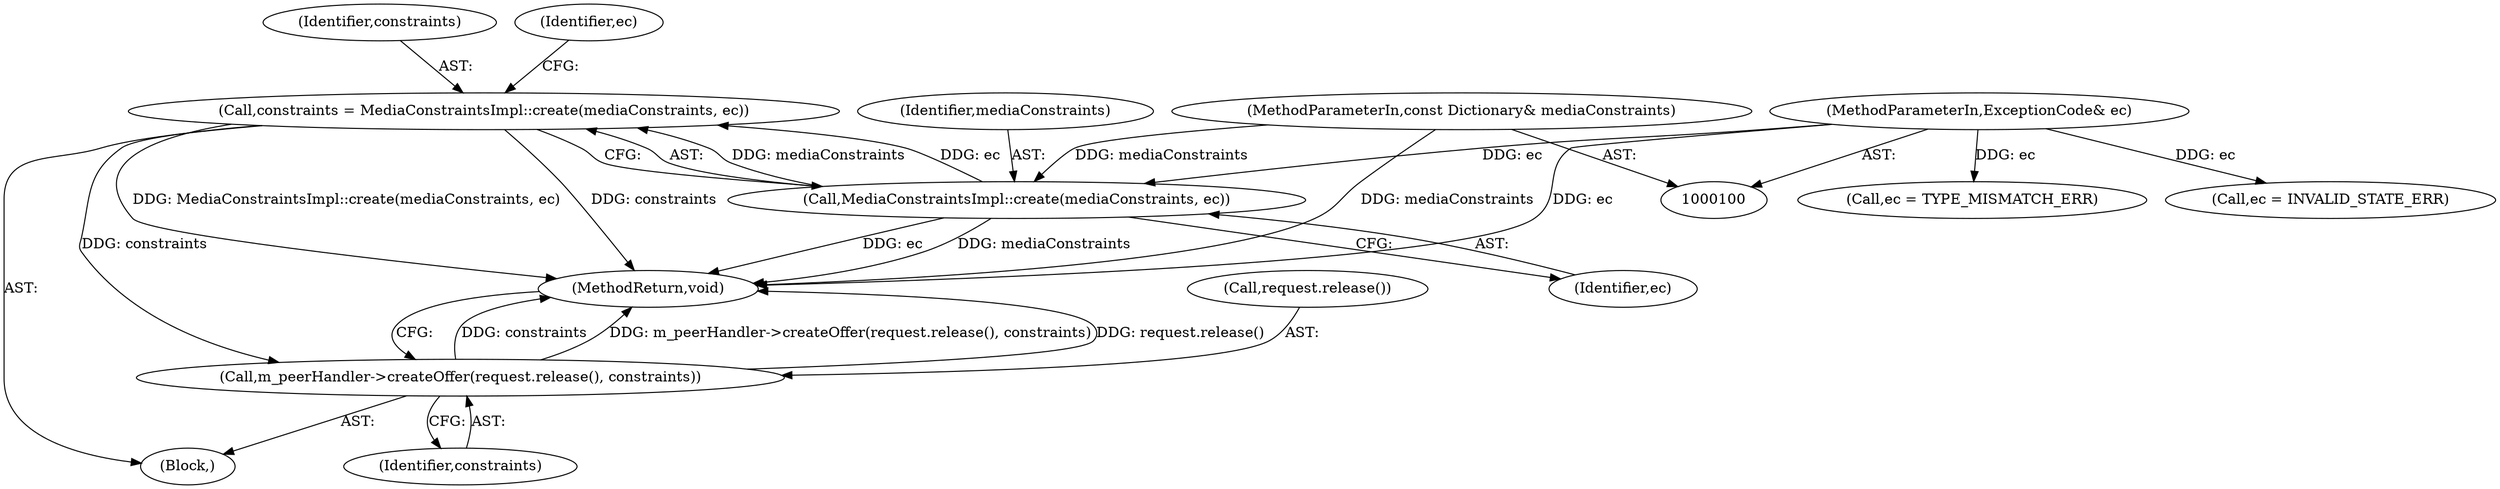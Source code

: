 digraph "0_Chrome_ab5e55ff333def909d025ac45da9ffa0d88a63f2@API" {
"1000128" [label="(Call,constraints = MediaConstraintsImpl::create(mediaConstraints, ec))"];
"1000130" [label="(Call,MediaConstraintsImpl::create(mediaConstraints, ec))"];
"1000103" [label="(MethodParameterIn,const Dictionary& mediaConstraints)"];
"1000104" [label="(MethodParameterIn,ExceptionCode& ec)"];
"1000144" [label="(Call,m_peerHandler->createOffer(request.release(), constraints))"];
"1000128" [label="(Call,constraints = MediaConstraintsImpl::create(mediaConstraints, ec))"];
"1000105" [label="(Block,)"];
"1000131" [label="(Identifier,mediaConstraints)"];
"1000104" [label="(MethodParameterIn,ExceptionCode& ec)"];
"1000145" [label="(Call,request.release())"];
"1000144" [label="(Call,m_peerHandler->createOffer(request.release(), constraints))"];
"1000123" [label="(Call,ec = TYPE_MISMATCH_ERR)"];
"1000103" [label="(MethodParameterIn,const Dictionary& mediaConstraints)"];
"1000130" [label="(Call,MediaConstraintsImpl::create(mediaConstraints, ec))"];
"1000147" [label="(MethodReturn,void)"];
"1000129" [label="(Identifier,constraints)"];
"1000134" [label="(Identifier,ec)"];
"1000132" [label="(Identifier,ec)"];
"1000115" [label="(Call,ec = INVALID_STATE_ERR)"];
"1000146" [label="(Identifier,constraints)"];
"1000128" -> "1000105"  [label="AST: "];
"1000128" -> "1000130"  [label="CFG: "];
"1000129" -> "1000128"  [label="AST: "];
"1000130" -> "1000128"  [label="AST: "];
"1000134" -> "1000128"  [label="CFG: "];
"1000128" -> "1000147"  [label="DDG: MediaConstraintsImpl::create(mediaConstraints, ec)"];
"1000128" -> "1000147"  [label="DDG: constraints"];
"1000130" -> "1000128"  [label="DDG: mediaConstraints"];
"1000130" -> "1000128"  [label="DDG: ec"];
"1000128" -> "1000144"  [label="DDG: constraints"];
"1000130" -> "1000132"  [label="CFG: "];
"1000131" -> "1000130"  [label="AST: "];
"1000132" -> "1000130"  [label="AST: "];
"1000130" -> "1000147"  [label="DDG: ec"];
"1000130" -> "1000147"  [label="DDG: mediaConstraints"];
"1000103" -> "1000130"  [label="DDG: mediaConstraints"];
"1000104" -> "1000130"  [label="DDG: ec"];
"1000103" -> "1000100"  [label="AST: "];
"1000103" -> "1000147"  [label="DDG: mediaConstraints"];
"1000104" -> "1000100"  [label="AST: "];
"1000104" -> "1000147"  [label="DDG: ec"];
"1000104" -> "1000115"  [label="DDG: ec"];
"1000104" -> "1000123"  [label="DDG: ec"];
"1000144" -> "1000105"  [label="AST: "];
"1000144" -> "1000146"  [label="CFG: "];
"1000145" -> "1000144"  [label="AST: "];
"1000146" -> "1000144"  [label="AST: "];
"1000147" -> "1000144"  [label="CFG: "];
"1000144" -> "1000147"  [label="DDG: constraints"];
"1000144" -> "1000147"  [label="DDG: m_peerHandler->createOffer(request.release(), constraints)"];
"1000144" -> "1000147"  [label="DDG: request.release()"];
}
